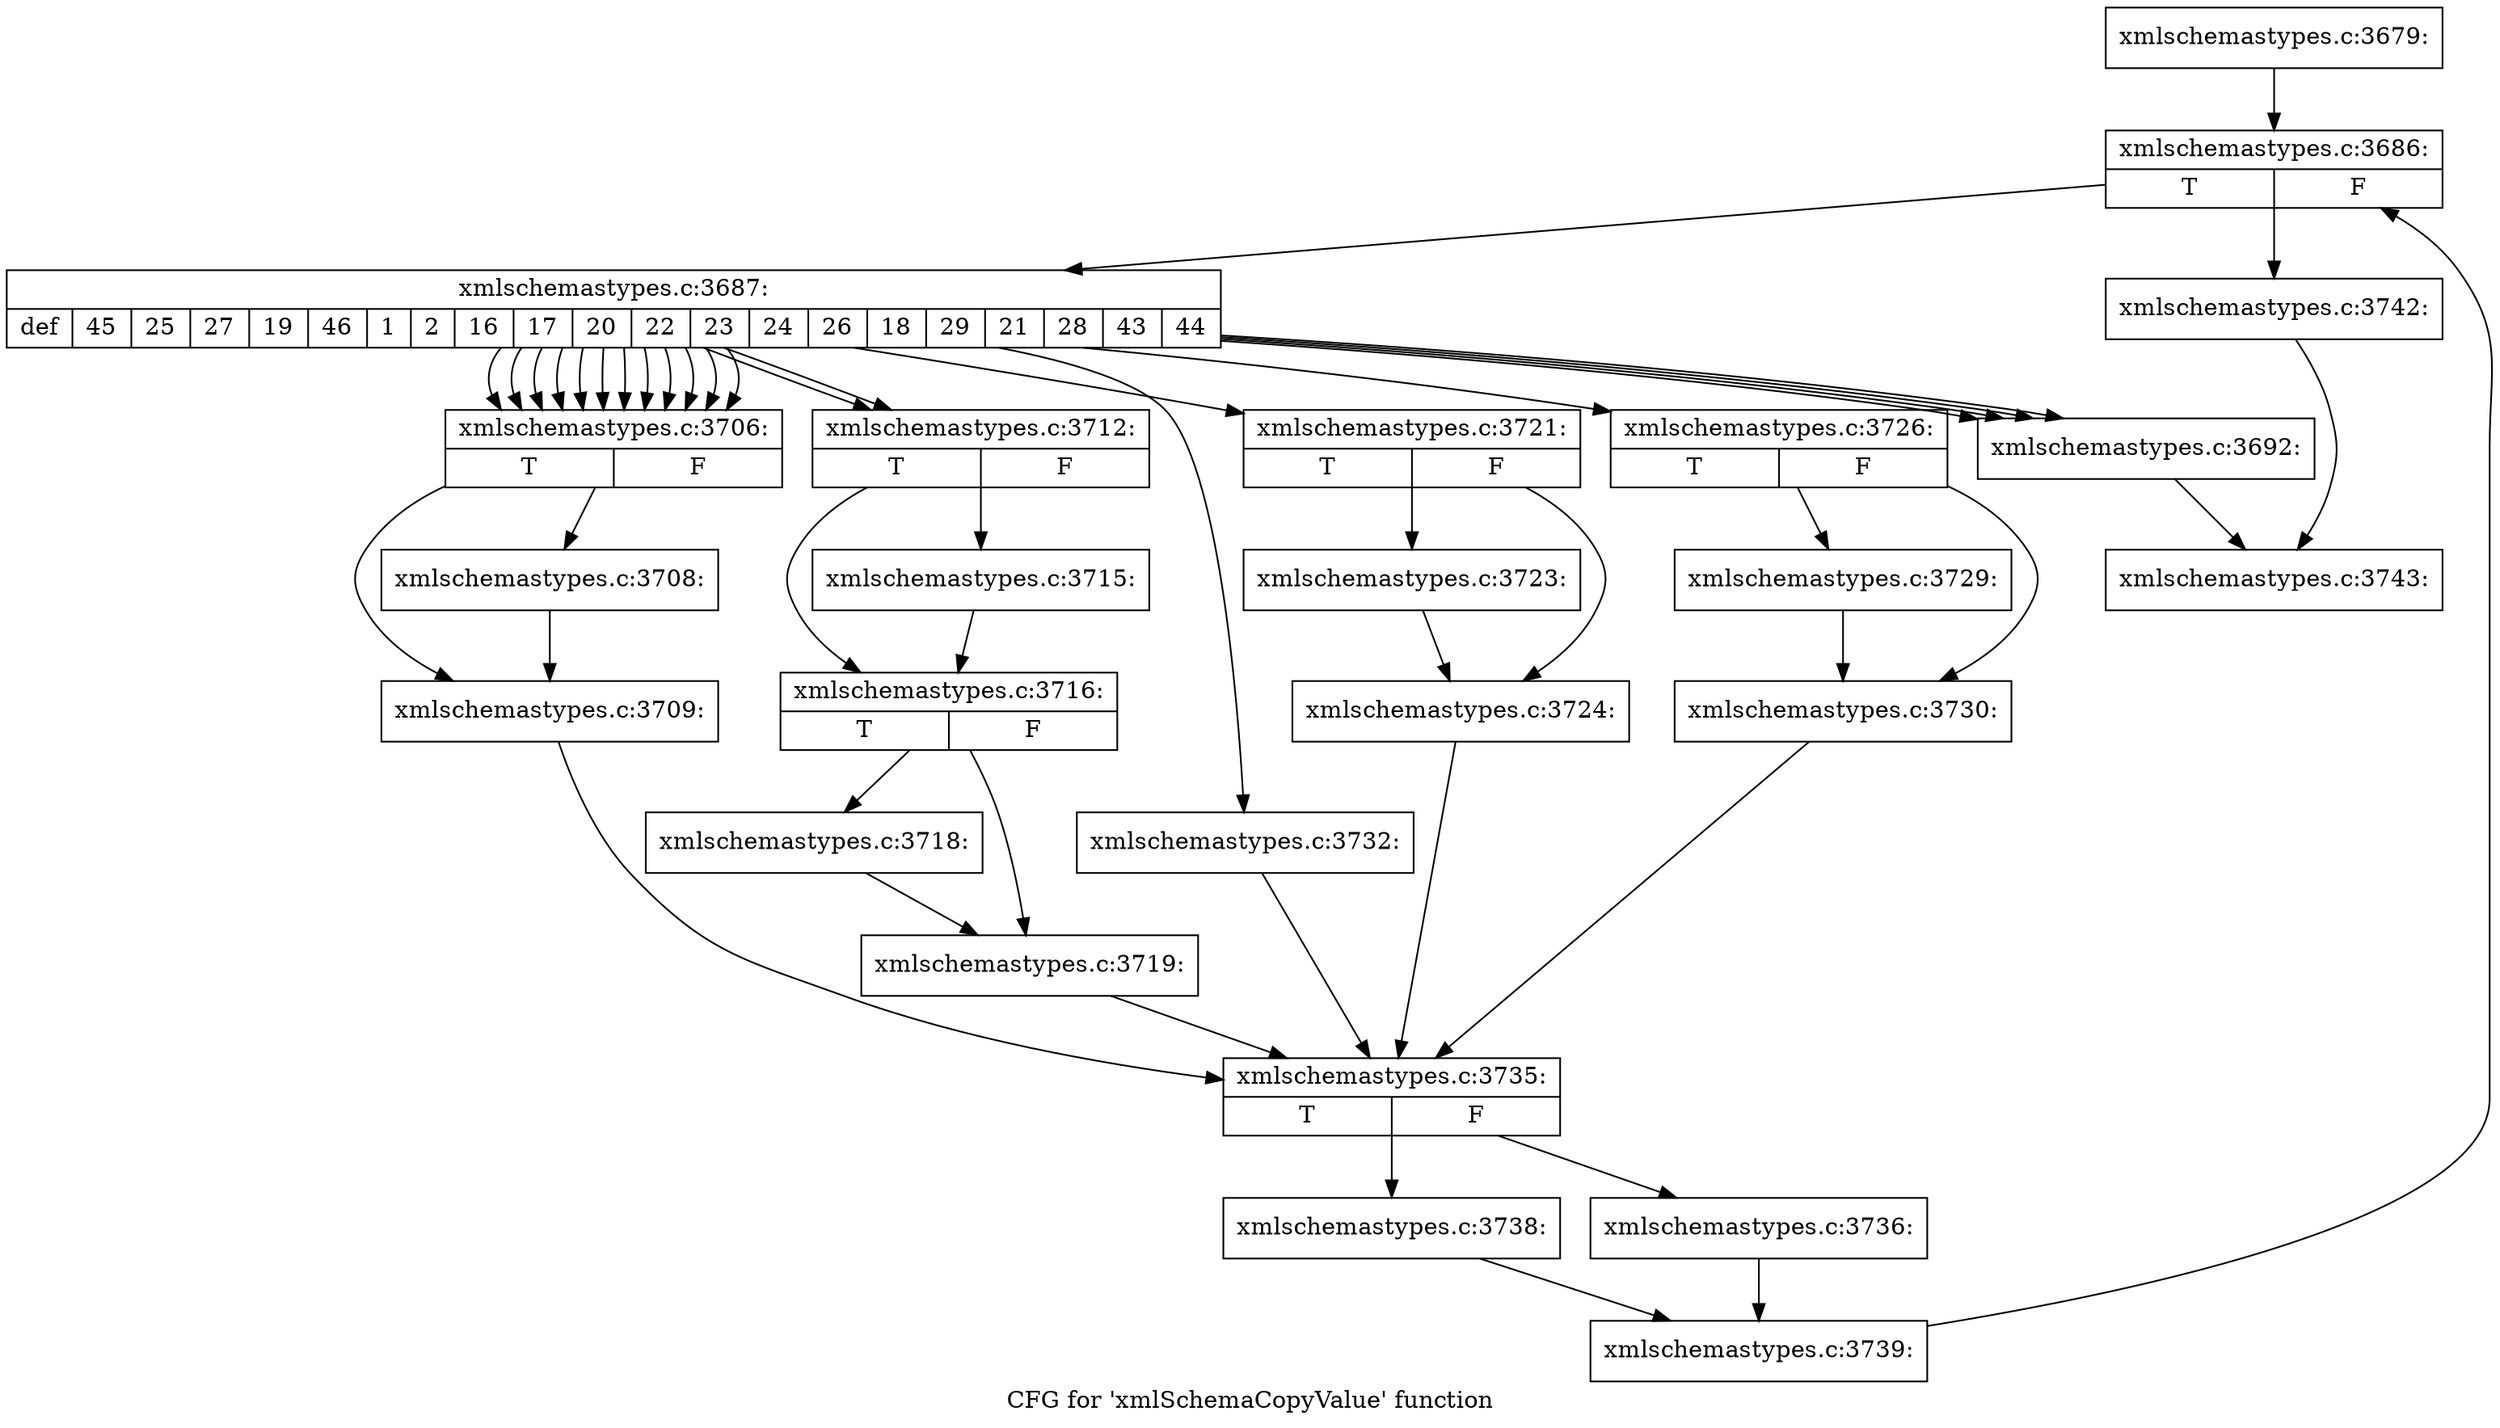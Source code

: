 digraph "CFG for 'xmlSchemaCopyValue' function" {
	label="CFG for 'xmlSchemaCopyValue' function";

	Node0x53b44b0 [shape=record,label="{xmlschemastypes.c:3679:}"];
	Node0x53b44b0 -> Node0x560dfa0;
	Node0x560dfa0 [shape=record,label="{xmlschemastypes.c:3686:|{<s0>T|<s1>F}}"];
	Node0x560dfa0 -> Node0x55789a0;
	Node0x560dfa0 -> Node0x560e1c0;
	Node0x55789a0 [shape=record,label="{xmlschemastypes.c:3687:|{<s0>def|<s1>45|<s2>25|<s3>27|<s4>19|<s5>46|<s6>1|<s7>2|<s8>16|<s9>17|<s10>20|<s11>22|<s12>23|<s13>24|<s14>26|<s15>18|<s16>29|<s17>21|<s18>28|<s19>43|<s20>44}}"];
	Node0x55789a0 -> Node0x56b9c40;
	Node0x55789a0 -> Node0x56b9f80;
	Node0x55789a0 -> Node0x56b9f80;
	Node0x55789a0 -> Node0x56b9f80;
	Node0x55789a0 -> Node0x56b9f80;
	Node0x55789a0 -> Node0x56ba1e0;
	Node0x55789a0 -> Node0x56ba1e0;
	Node0x55789a0 -> Node0x56ba1e0;
	Node0x55789a0 -> Node0x56ba1e0;
	Node0x55789a0 -> Node0x56ba1e0;
	Node0x55789a0 -> Node0x56ba1e0;
	Node0x55789a0 -> Node0x56ba1e0;
	Node0x55789a0 -> Node0x56ba1e0;
	Node0x55789a0 -> Node0x56ba1e0;
	Node0x55789a0 -> Node0x56ba1e0;
	Node0x55789a0 -> Node0x56ba1e0;
	Node0x55789a0 -> Node0x56ba1e0;
	Node0x55789a0 -> Node0x56bba60;
	Node0x55789a0 -> Node0x56bba60;
	Node0x55789a0 -> Node0x56bd8b0;
	Node0x55789a0 -> Node0x56be960;
	Node0x56b9f80 [shape=record,label="{xmlschemastypes.c:3692:}"];
	Node0x56b9f80 -> Node0x56b7d00;
	Node0x56ba1e0 [shape=record,label="{xmlschemastypes.c:3706:|{<s0>T|<s1>F}}"];
	Node0x56ba1e0 -> Node0x55ed8e0;
	Node0x56ba1e0 -> Node0x56baf10;
	Node0x55ed8e0 [shape=record,label="{xmlschemastypes.c:3708:}"];
	Node0x55ed8e0 -> Node0x56baf10;
	Node0x56baf10 [shape=record,label="{xmlschemastypes.c:3709:}"];
	Node0x56baf10 -> Node0x56b9ac0;
	Node0x56bba60 [shape=record,label="{xmlschemastypes.c:3712:|{<s0>T|<s1>F}}"];
	Node0x56bba60 -> Node0x56bbd40;
	Node0x56bba60 -> Node0x56bbd90;
	Node0x56bbd40 [shape=record,label="{xmlschemastypes.c:3715:}"];
	Node0x56bbd40 -> Node0x56bbd90;
	Node0x56bbd90 [shape=record,label="{xmlschemastypes.c:3716:|{<s0>T|<s1>F}}"];
	Node0x56bbd90 -> Node0x56bcae0;
	Node0x56bbd90 -> Node0x56bcb30;
	Node0x56bcae0 [shape=record,label="{xmlschemastypes.c:3718:}"];
	Node0x56bcae0 -> Node0x56bcb30;
	Node0x56bcb30 [shape=record,label="{xmlschemastypes.c:3719:}"];
	Node0x56bcb30 -> Node0x56b9ac0;
	Node0x56bd8b0 [shape=record,label="{xmlschemastypes.c:3721:|{<s0>T|<s1>F}}"];
	Node0x56bd8b0 -> Node0x56bdb90;
	Node0x56bd8b0 -> Node0x56bdbe0;
	Node0x56bdb90 [shape=record,label="{xmlschemastypes.c:3723:}"];
	Node0x56bdb90 -> Node0x56bdbe0;
	Node0x56bdbe0 [shape=record,label="{xmlschemastypes.c:3724:}"];
	Node0x56bdbe0 -> Node0x56b9ac0;
	Node0x56be960 [shape=record,label="{xmlschemastypes.c:3726:|{<s0>T|<s1>F}}"];
	Node0x56be960 -> Node0x56bec40;
	Node0x56be960 -> Node0x56bec90;
	Node0x56bec40 [shape=record,label="{xmlschemastypes.c:3729:}"];
	Node0x56bec40 -> Node0x56bec90;
	Node0x56bec90 [shape=record,label="{xmlschemastypes.c:3730:}"];
	Node0x56bec90 -> Node0x56b9ac0;
	Node0x56b9c40 [shape=record,label="{xmlschemastypes.c:3732:}"];
	Node0x56b9c40 -> Node0x56b9ac0;
	Node0x56b9ac0 [shape=record,label="{xmlschemastypes.c:3735:|{<s0>T|<s1>F}}"];
	Node0x56b9ac0 -> Node0x56bfd90;
	Node0x56b9ac0 -> Node0x56bfe30;
	Node0x56bfd90 [shape=record,label="{xmlschemastypes.c:3736:}"];
	Node0x56bfd90 -> Node0x56bfde0;
	Node0x56bfe30 [shape=record,label="{xmlschemastypes.c:3738:}"];
	Node0x56bfe30 -> Node0x56bfde0;
	Node0x56bfde0 [shape=record,label="{xmlschemastypes.c:3739:}"];
	Node0x56bfde0 -> Node0x560dfa0;
	Node0x560e1c0 [shape=record,label="{xmlschemastypes.c:3742:}"];
	Node0x560e1c0 -> Node0x56b7d00;
	Node0x56b7d00 [shape=record,label="{xmlschemastypes.c:3743:}"];
}
